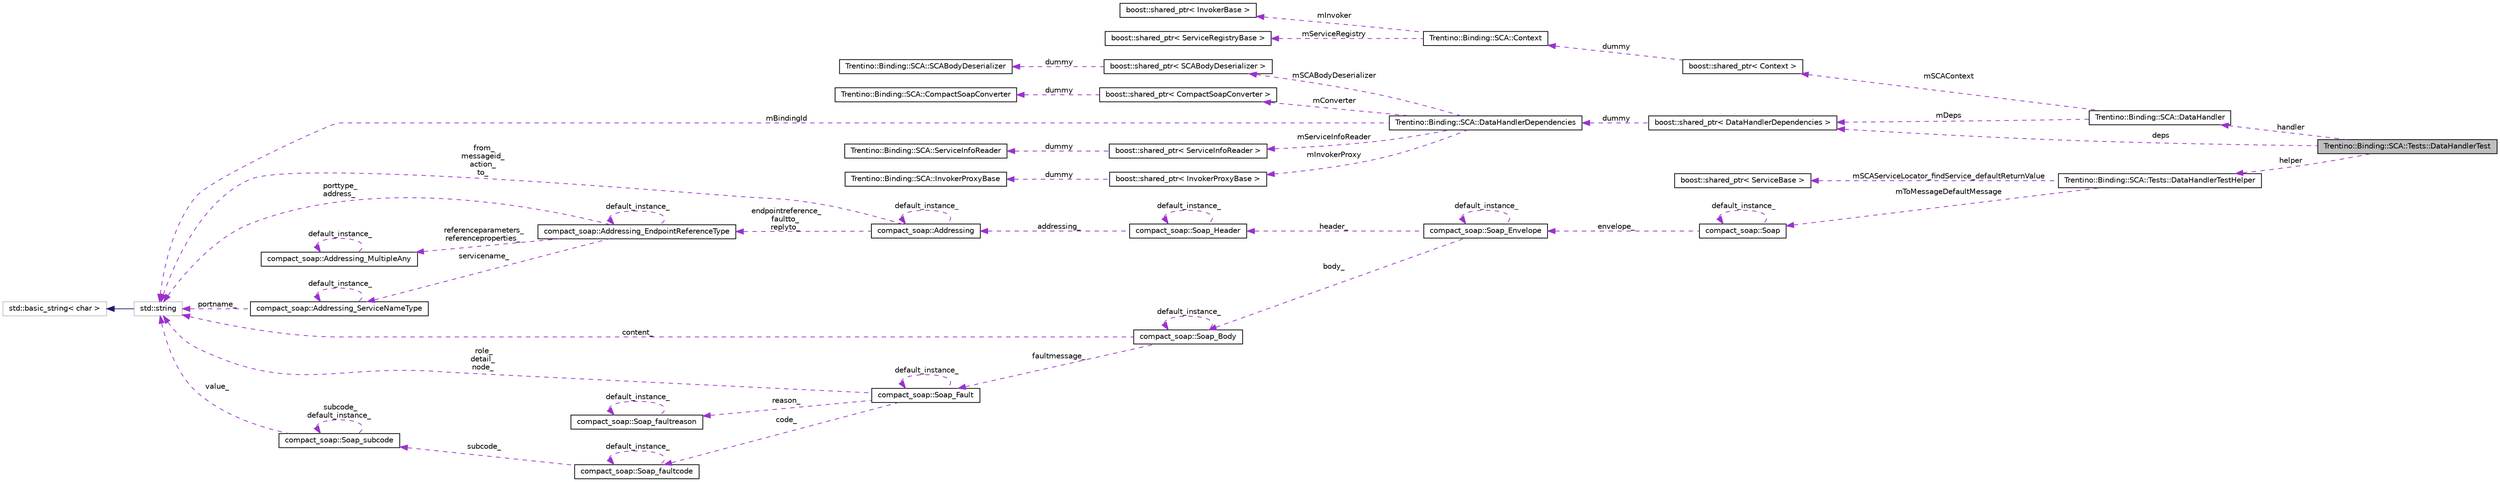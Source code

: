 digraph G
{
  edge [fontname="Helvetica",fontsize="10",labelfontname="Helvetica",labelfontsize="10"];
  node [fontname="Helvetica",fontsize="10",shape=record];
  rankdir="LR";
  Node1 [label="Trentino::Binding::SCA::Tests::DataHandlerTest",height=0.2,width=0.4,color="black", fillcolor="grey75", style="filled" fontcolor="black"];
  Node2 -> Node1 [dir="back",color="darkorchid3",fontsize="10",style="dashed",label=" handler" ,fontname="Helvetica"];
  Node2 [label="Trentino::Binding::SCA::DataHandler",height=0.2,width=0.4,color="black", fillcolor="white", style="filled",URL="$class_trentino_1_1_binding_1_1_s_c_a_1_1_data_handler.html",tooltip="main class that process incoming messages to response. this class is independent of the Transport pro..."];
  Node3 -> Node2 [dir="back",color="darkorchid3",fontsize="10",style="dashed",label=" mSCAContext" ,fontname="Helvetica"];
  Node3 [label="boost::shared_ptr\< Context \>",height=0.2,width=0.4,color="black", fillcolor="white", style="filled",URL="$classboost_1_1shared__ptr.html"];
  Node4 -> Node3 [dir="back",color="darkorchid3",fontsize="10",style="dashed",label=" dummy" ,fontname="Helvetica"];
  Node4 [label="Trentino::Binding::SCA::Context",height=0.2,width=0.4,color="black", fillcolor="white", style="filled",URL="$class_trentino_1_1_binding_1_1_s_c_a_1_1_context.html",tooltip="This clas contains external dependencies of the SCA Binding Module."];
  Node5 -> Node4 [dir="back",color="darkorchid3",fontsize="10",style="dashed",label=" mInvoker" ,fontname="Helvetica"];
  Node5 [label="boost::shared_ptr\< InvokerBase \>",height=0.2,width=0.4,color="black", fillcolor="white", style="filled",URL="$classboost_1_1shared__ptr.html"];
  Node6 -> Node4 [dir="back",color="darkorchid3",fontsize="10",style="dashed",label=" mServiceRegistry" ,fontname="Helvetica"];
  Node6 [label="boost::shared_ptr\< ServiceRegistryBase \>",height=0.2,width=0.4,color="black", fillcolor="white", style="filled",URL="$classboost_1_1shared__ptr.html"];
  Node7 -> Node2 [dir="back",color="darkorchid3",fontsize="10",style="dashed",label=" mDeps" ,fontname="Helvetica"];
  Node7 [label="boost::shared_ptr\< DataHandlerDependencies \>",height=0.2,width=0.4,color="black", fillcolor="white", style="filled",URL="$classboost_1_1shared__ptr.html"];
  Node8 -> Node7 [dir="back",color="darkorchid3",fontsize="10",style="dashed",label=" dummy" ,fontname="Helvetica"];
  Node8 [label="Trentino::Binding::SCA::DataHandlerDependencies",height=0.2,width=0.4,color="black", fillcolor="white", style="filled",URL="$class_trentino_1_1_binding_1_1_s_c_a_1_1_data_handler_dependencies.html",tooltip="that holds datas of a DataHandler"];
  Node9 -> Node8 [dir="back",color="darkorchid3",fontsize="10",style="dashed",label=" mSCABodyDeserializer" ,fontname="Helvetica"];
  Node9 [label="boost::shared_ptr\< SCABodyDeserializer \>",height=0.2,width=0.4,color="black", fillcolor="white", style="filled",URL="$classboost_1_1shared__ptr.html"];
  Node10 -> Node9 [dir="back",color="darkorchid3",fontsize="10",style="dashed",label=" dummy" ,fontname="Helvetica"];
  Node10 [label="Trentino::Binding::SCA::SCABodyDeserializer",height=0.2,width=0.4,color="black", fillcolor="white", style="filled",URL="$class_trentino_1_1_binding_1_1_s_c_a_1_1_s_c_a_body_deserializer.html"];
  Node11 -> Node8 [dir="back",color="darkorchid3",fontsize="10",style="dashed",label=" mConverter" ,fontname="Helvetica"];
  Node11 [label="boost::shared_ptr\< CompactSoapConverter \>",height=0.2,width=0.4,color="black", fillcolor="white", style="filled",URL="$classboost_1_1shared__ptr.html"];
  Node12 -> Node11 [dir="back",color="darkorchid3",fontsize="10",style="dashed",label=" dummy" ,fontname="Helvetica"];
  Node12 [label="Trentino::Binding::SCA::CompactSoapConverter",height=0.2,width=0.4,color="black", fillcolor="white", style="filled",URL="$class_trentino_1_1_binding_1_1_s_c_a_1_1_compact_soap_converter.html",tooltip="convert raw data ta soap message object and back"];
  Node13 -> Node8 [dir="back",color="darkorchid3",fontsize="10",style="dashed",label=" mBindingId" ,fontname="Helvetica"];
  Node13 [label="std::string",height=0.2,width=0.4,color="grey75", fillcolor="white", style="filled",tooltip="STL class."];
  Node14 -> Node13 [dir="back",color="midnightblue",fontsize="10",style="solid",fontname="Helvetica"];
  Node14 [label="std::basic_string\< char \>",height=0.2,width=0.4,color="grey75", fillcolor="white", style="filled",tooltip="STL class."];
  Node15 -> Node8 [dir="back",color="darkorchid3",fontsize="10",style="dashed",label=" mServiceInfoReader" ,fontname="Helvetica"];
  Node15 [label="boost::shared_ptr\< ServiceInfoReader \>",height=0.2,width=0.4,color="black", fillcolor="white", style="filled",URL="$classboost_1_1shared__ptr.html"];
  Node16 -> Node15 [dir="back",color="darkorchid3",fontsize="10",style="dashed",label=" dummy" ,fontname="Helvetica"];
  Node16 [label="Trentino::Binding::SCA::ServiceInfoReader",height=0.2,width=0.4,color="black", fillcolor="white", style="filled",URL="$class_trentino_1_1_binding_1_1_s_c_a_1_1_service_info_reader.html",tooltip="main class responsible of reading a soap header and therefore determine attributes of the header that..."];
  Node17 -> Node8 [dir="back",color="darkorchid3",fontsize="10",style="dashed",label=" mInvokerProxy" ,fontname="Helvetica"];
  Node17 [label="boost::shared_ptr\< InvokerProxyBase \>",height=0.2,width=0.4,color="black", fillcolor="white", style="filled",URL="$classboost_1_1shared__ptr.html"];
  Node18 -> Node17 [dir="back",color="darkorchid3",fontsize="10",style="dashed",label=" dummy" ,fontname="Helvetica"];
  Node18 [label="Trentino::Binding::SCA::InvokerProxyBase",height=0.2,width=0.4,color="black", fillcolor="white", style="filled",URL="$class_trentino_1_1_binding_1_1_s_c_a_1_1_invoker_proxy_base.html"];
  Node7 -> Node1 [dir="back",color="darkorchid3",fontsize="10",style="dashed",label=" deps" ,fontname="Helvetica"];
  Node19 -> Node1 [dir="back",color="darkorchid3",fontsize="10",style="dashed",label=" helper" ,fontname="Helvetica"];
  Node19 [label="Trentino::Binding::SCA::Tests::DataHandlerTestHelper",height=0.2,width=0.4,color="black", fillcolor="white", style="filled",URL="$class_trentino_1_1_binding_1_1_s_c_a_1_1_tests_1_1_data_handler_test_helper.html",tooltip="helper class used to write custom mock actions"];
  Node20 -> Node19 [dir="back",color="darkorchid3",fontsize="10",style="dashed",label=" mSCAServiceLocator_findService_defaultReturnValue" ,fontname="Helvetica"];
  Node20 [label="boost::shared_ptr\< ServiceBase \>",height=0.2,width=0.4,color="black", fillcolor="white", style="filled",URL="$classboost_1_1shared__ptr.html"];
  Node21 -> Node19 [dir="back",color="darkorchid3",fontsize="10",style="dashed",label=" mToMessageDefaultMessage" ,fontname="Helvetica"];
  Node21 [label="compact_soap::Soap",height=0.2,width=0.4,color="black", fillcolor="white", style="filled",URL="$classcompact__soap_1_1_soap.html"];
  Node22 -> Node21 [dir="back",color="darkorchid3",fontsize="10",style="dashed",label=" envelope_" ,fontname="Helvetica"];
  Node22 [label="compact_soap::Soap_Envelope",height=0.2,width=0.4,color="black", fillcolor="white", style="filled",URL="$classcompact__soap_1_1_soap___envelope.html"];
  Node23 -> Node22 [dir="back",color="darkorchid3",fontsize="10",style="dashed",label=" header_" ,fontname="Helvetica"];
  Node23 [label="compact_soap::Soap_Header",height=0.2,width=0.4,color="black", fillcolor="white", style="filled",URL="$classcompact__soap_1_1_soap___header.html"];
  Node23 -> Node23 [dir="back",color="darkorchid3",fontsize="10",style="dashed",label=" default_instance_" ,fontname="Helvetica"];
  Node24 -> Node23 [dir="back",color="darkorchid3",fontsize="10",style="dashed",label=" addressing_" ,fontname="Helvetica"];
  Node24 [label="compact_soap::Addressing",height=0.2,width=0.4,color="black", fillcolor="white", style="filled",URL="$classcompact__soap_1_1_addressing.html"];
  Node24 -> Node24 [dir="back",color="darkorchid3",fontsize="10",style="dashed",label=" default_instance_" ,fontname="Helvetica"];
  Node13 -> Node24 [dir="back",color="darkorchid3",fontsize="10",style="dashed",label=" from_\nmessageid_\naction_\nto_" ,fontname="Helvetica"];
  Node25 -> Node24 [dir="back",color="darkorchid3",fontsize="10",style="dashed",label=" endpointreference_\nfaultto_\nreplyto_" ,fontname="Helvetica"];
  Node25 [label="compact_soap::Addressing_EndpointReferenceType",height=0.2,width=0.4,color="black", fillcolor="white", style="filled",URL="$classcompact__soap_1_1_addressing___endpoint_reference_type.html"];
  Node26 -> Node25 [dir="back",color="darkorchid3",fontsize="10",style="dashed",label=" referenceparameters_\nreferenceproperties_" ,fontname="Helvetica"];
  Node26 [label="compact_soap::Addressing_MultipleAny",height=0.2,width=0.4,color="black", fillcolor="white", style="filled",URL="$classcompact__soap_1_1_addressing___multiple_any.html"];
  Node26 -> Node26 [dir="back",color="darkorchid3",fontsize="10",style="dashed",label=" default_instance_" ,fontname="Helvetica"];
  Node13 -> Node25 [dir="back",color="darkorchid3",fontsize="10",style="dashed",label=" porttype_\naddress_" ,fontname="Helvetica"];
  Node25 -> Node25 [dir="back",color="darkorchid3",fontsize="10",style="dashed",label=" default_instance_" ,fontname="Helvetica"];
  Node27 -> Node25 [dir="back",color="darkorchid3",fontsize="10",style="dashed",label=" servicename_" ,fontname="Helvetica"];
  Node27 [label="compact_soap::Addressing_ServiceNameType",height=0.2,width=0.4,color="black", fillcolor="white", style="filled",URL="$classcompact__soap_1_1_addressing___service_name_type.html"];
  Node13 -> Node27 [dir="back",color="darkorchid3",fontsize="10",style="dashed",label=" portname_" ,fontname="Helvetica"];
  Node27 -> Node27 [dir="back",color="darkorchid3",fontsize="10",style="dashed",label=" default_instance_" ,fontname="Helvetica"];
  Node22 -> Node22 [dir="back",color="darkorchid3",fontsize="10",style="dashed",label=" default_instance_" ,fontname="Helvetica"];
  Node28 -> Node22 [dir="back",color="darkorchid3",fontsize="10",style="dashed",label=" body_" ,fontname="Helvetica"];
  Node28 [label="compact_soap::Soap_Body",height=0.2,width=0.4,color="black", fillcolor="white", style="filled",URL="$classcompact__soap_1_1_soap___body.html"];
  Node29 -> Node28 [dir="back",color="darkorchid3",fontsize="10",style="dashed",label=" faultmessage_" ,fontname="Helvetica"];
  Node29 [label="compact_soap::Soap_Fault",height=0.2,width=0.4,color="black", fillcolor="white", style="filled",URL="$classcompact__soap_1_1_soap___fault.html"];
  Node30 -> Node29 [dir="back",color="darkorchid3",fontsize="10",style="dashed",label=" reason_" ,fontname="Helvetica"];
  Node30 [label="compact_soap::Soap_faultreason",height=0.2,width=0.4,color="black", fillcolor="white", style="filled",URL="$classcompact__soap_1_1_soap__faultreason.html"];
  Node30 -> Node30 [dir="back",color="darkorchid3",fontsize="10",style="dashed",label=" default_instance_" ,fontname="Helvetica"];
  Node29 -> Node29 [dir="back",color="darkorchid3",fontsize="10",style="dashed",label=" default_instance_" ,fontname="Helvetica"];
  Node31 -> Node29 [dir="back",color="darkorchid3",fontsize="10",style="dashed",label=" code_" ,fontname="Helvetica"];
  Node31 [label="compact_soap::Soap_faultcode",height=0.2,width=0.4,color="black", fillcolor="white", style="filled",URL="$classcompact__soap_1_1_soap__faultcode.html"];
  Node31 -> Node31 [dir="back",color="darkorchid3",fontsize="10",style="dashed",label=" default_instance_" ,fontname="Helvetica"];
  Node32 -> Node31 [dir="back",color="darkorchid3",fontsize="10",style="dashed",label=" subcode_" ,fontname="Helvetica"];
  Node32 [label="compact_soap::Soap_subcode",height=0.2,width=0.4,color="black", fillcolor="white", style="filled",URL="$classcompact__soap_1_1_soap__subcode.html"];
  Node13 -> Node32 [dir="back",color="darkorchid3",fontsize="10",style="dashed",label=" value_" ,fontname="Helvetica"];
  Node32 -> Node32 [dir="back",color="darkorchid3",fontsize="10",style="dashed",label=" subcode_\ndefault_instance_" ,fontname="Helvetica"];
  Node13 -> Node29 [dir="back",color="darkorchid3",fontsize="10",style="dashed",label=" role_\ndetail_\nnode_" ,fontname="Helvetica"];
  Node28 -> Node28 [dir="back",color="darkorchid3",fontsize="10",style="dashed",label=" default_instance_" ,fontname="Helvetica"];
  Node13 -> Node28 [dir="back",color="darkorchid3",fontsize="10",style="dashed",label=" content_" ,fontname="Helvetica"];
  Node21 -> Node21 [dir="back",color="darkorchid3",fontsize="10",style="dashed",label=" default_instance_" ,fontname="Helvetica"];
}
